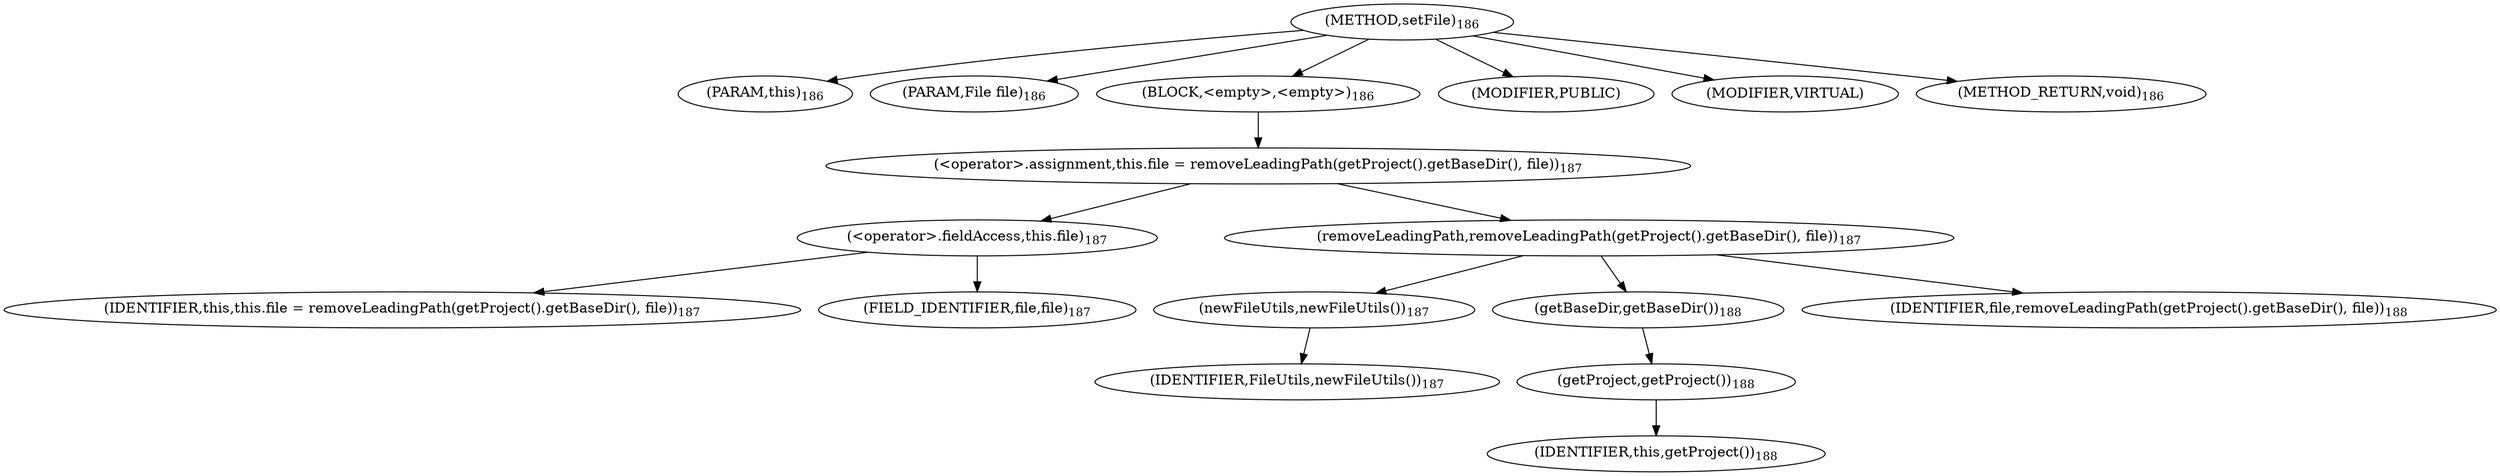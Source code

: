 digraph "setFile" {  
"252" [label = <(METHOD,setFile)<SUB>186</SUB>> ]
"26" [label = <(PARAM,this)<SUB>186</SUB>> ]
"253" [label = <(PARAM,File file)<SUB>186</SUB>> ]
"254" [label = <(BLOCK,&lt;empty&gt;,&lt;empty&gt;)<SUB>186</SUB>> ]
"255" [label = <(&lt;operator&gt;.assignment,this.file = removeLeadingPath(getProject().getBaseDir(), file))<SUB>187</SUB>> ]
"256" [label = <(&lt;operator&gt;.fieldAccess,this.file)<SUB>187</SUB>> ]
"25" [label = <(IDENTIFIER,this,this.file = removeLeadingPath(getProject().getBaseDir(), file))<SUB>187</SUB>> ]
"257" [label = <(FIELD_IDENTIFIER,file,file)<SUB>187</SUB>> ]
"258" [label = <(removeLeadingPath,removeLeadingPath(getProject().getBaseDir(), file))<SUB>187</SUB>> ]
"259" [label = <(newFileUtils,newFileUtils())<SUB>187</SUB>> ]
"260" [label = <(IDENTIFIER,FileUtils,newFileUtils())<SUB>187</SUB>> ]
"261" [label = <(getBaseDir,getBaseDir())<SUB>188</SUB>> ]
"262" [label = <(getProject,getProject())<SUB>188</SUB>> ]
"27" [label = <(IDENTIFIER,this,getProject())<SUB>188</SUB>> ]
"263" [label = <(IDENTIFIER,file,removeLeadingPath(getProject().getBaseDir(), file))<SUB>188</SUB>> ]
"264" [label = <(MODIFIER,PUBLIC)> ]
"265" [label = <(MODIFIER,VIRTUAL)> ]
"266" [label = <(METHOD_RETURN,void)<SUB>186</SUB>> ]
  "252" -> "26" 
  "252" -> "253" 
  "252" -> "254" 
  "252" -> "264" 
  "252" -> "265" 
  "252" -> "266" 
  "254" -> "255" 
  "255" -> "256" 
  "255" -> "258" 
  "256" -> "25" 
  "256" -> "257" 
  "258" -> "259" 
  "258" -> "261" 
  "258" -> "263" 
  "259" -> "260" 
  "261" -> "262" 
  "262" -> "27" 
}
